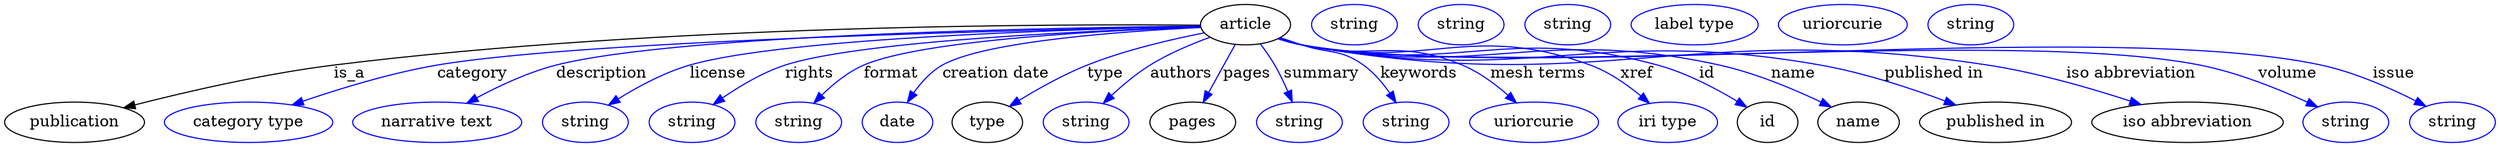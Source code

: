 digraph {
	graph [bb="0,0,1854.6,123"];
	node [label="\N"];
	article	 [height=0.5,
		label=article,
		pos="917.05,105",
		width=0.9027];
	publication	 [height=0.5,
		pos="50.046,18",
		width=1.3902];
	article -> publication	 [label=is_a,
		lp="255.05,61.5",
		pos="e,87.093,30.34 884.5,104.07 767.7,100.61 369.91,87.695 244.05,69 192.98,61.415 136,45.511 97.077,33.468"];
	category	 [color=blue,
		height=0.5,
		label="category type",
		pos="177.05,18",
		width=1.6249];
	article -> category	 [color=blue,
		label=category,
		lp="345.55,61.5",
		pos="e,210.57,32.794 884.54,104.22 776.65,101.45 431.09,91.028 322.05,69 286.83,61.887 248.55,48.151 220.17,36.725",
		style=solid];
	description	 [color=blue,
		height=0.5,
		label="narrative text",
		pos="311.05,18",
		width=1.6068];
	article -> description	 [color=blue,
		label=description,
		lp="439.55,61.5",
		pos="e,335.64,34.433 884.49,104.42 787.07,102.41 499.02,94.416 409.05,69 386.31,62.577 362.76,50.527 344.45,39.751",
		style=solid];
	license	 [color=blue,
		height=0.5,
		label=string,
		pos="417.05,18",
		width=0.84854];
	article -> license	 [color=blue,
		label=license,
		lp="527.05,61.5",
		pos="e,436.53,32.156 884.36,103.89 800.29,100.77 578.2,90.649 508.05,69 485.5,62.042 462.33,48.957 445.01,37.783",
		style=solid];
	rights	 [color=blue,
		height=0.5,
		label=string,
		pos="496.05,18",
		width=0.84854];
	article -> rights	 [color=blue,
		label=rights,
		lp="597.55,61.5",
		pos="e,514.7,32.288 884.48,103.27 811.66,99.109 637.69,87.511 582.05,69 560.92,61.972 539.38,49.186 523.14,38.175",
		style=solid];
	format	 [color=blue,
		height=0.5,
		label=string,
		pos="575.05,18",
		width=0.84854];
	article -> format	 [color=blue,
		label=format,
		lp="661.55,61.5",
		pos="e,590.87,33.652 884.68,102.81 821.97,98.243 686.25,86.613 643.05,69 626.68,62.329 610.74,50.737 598.42,40.289",
		style=solid];
	"creation date"	 [color=blue,
		height=0.5,
		label=date,
		pos="651.05,18",
		width=0.75];
	article -> "creation date"	 [color=blue,
		label="creation date",
		lp="740.05,61.5",
		pos="e,663.47,33.986 884.72,101.83 833.43,96.412 736.03,84.45 705.05,69 691.93,62.462 679.82,51.681 670.41,41.711",
		style=solid];
	type	 [height=0.5,
		pos="723.05,18",
		width=0.75];
	article -> type	 [color=blue,
		label=type,
		lp="819.05,61.5",
		pos="e,741.71,31.048 887.4,97.298 864.85,90.967 833.34,81.088 807.05,69 787.17,59.859 766.12,47.077 750.07,36.597",
		style=solid];
	authors	 [color=blue,
		height=0.5,
		label=string,
		pos="799.05,18",
		width=0.84854];
	article -> authors	 [color=blue,
		label=authors,
		lp="872.05,61.5",
		pos="e,813.85,34.313 892.36,93.26 879.81,86.821 864.6,78.271 852.05,69 841.13,60.941 830.15,50.787 821.03,41.664",
		style=solid];
	pages	 [height=0.5,
		pos="878.05,18",
		width=0.84854];
	article -> pages	 [color=blue,
		label=pages,
		lp="915.55,61.5",
		pos="e,885.93,35.58 909.15,87.394 903.71,75.248 896.37,58.867 890.18,45.071",
		style=solid];
	summary	 [color=blue,
		height=0.5,
		label=string,
		pos="957.05,18",
		width=0.84854];
	article -> summary	 [color=blue,
		label=summary,
		lp="968.05,61.5",
		pos="e,949.75,35.575 926.03,87.518 928.98,81.665 932.22,75.082 935.05,69 938.65,61.254 942.39,52.762 945.75,44.967",
		style=solid];
	keywords	 [color=blue,
		height=0.5,
		label=string,
		pos="1036,18",
		width=0.84854];
	article -> keywords	 [color=blue,
		label=keywords,
		lp="1039.5,61.5",
		pos="e,1026.3,35.414 942.86,93.617 966.35,83.249 997.45,69.477 998.05,69 1006.7,62.071 1014.4,52.723 1020.6,43.922",
		style=solid];
	"mesh terms"	 [color=blue,
		height=0.5,
		label=uriorcurie,
		pos="1130,18",
		width=1.2638];
	article -> "mesh terms"	 [color=blue,
		label="mesh terms",
		lp="1126,61.5",
		pos="e,1115,34.989 941.82,92.922 947.08,90.698 952.68,88.582 958.05,87 1006.4,72.751 1024.3,90.105 1070,69 1083.9,62.615 1097.1,52.11 \
1107.5,42.288",
		style=solid];
	xref	 [color=blue,
		height=0.5,
		label="iri type",
		pos="1230,18",
		width=1.011];
	article -> xref	 [color=blue,
		label=xref,
		lp="1200,61.5",
		pos="e,1213.8,34.38 941.3,92.808 946.7,90.534 952.47,88.428 958.05,87 1046.2,64.407 1077,101.55 1162,69 1178.3,62.766 1194.1,51.426 1206.3,\
41.02",
		style=solid];
	id	 [height=0.5,
		pos="1311,18",
		width=0.75];
	article -> id	 [color=blue,
		label=id,
		lp="1256.5,61.5",
		pos="e,1292.2,31.087 941.28,92.731 946.68,90.463 952.46,88.378 958.05,87 1069.2,59.582 1105,100.55 1215,69 1239.7,61.94 1265.2,48.022 \
1283.7,36.507",
		style=solid];
	name	 [height=0.5,
		pos="1387,18",
		width=0.84854];
	article -> name	 [color=blue,
		label=name,
		lp="1326.5,61.5",
		pos="e,1364.7,30.281 941.27,92.682 946.67,90.417 952.45,88.345 958.05,87 1091.4,54.934 1132.3,99.275 1266,69 1297.8,61.802 1331.9,46.729 \
1355.7,34.827",
		style=solid];
	"published in"	 [height=0.5,
		pos="1489,18",
		width=1.4985];
	article -> "published in"	 [color=blue,
		label="published in",
		lp="1432.5,61.5",
		pos="e,1456.9,32.579 941.26,92.631 946.66,90.369 952.44,88.312 958.05,87 1126.1,47.64 1176.7,102.36 1346,69 1381.2,62.074 1419.4,48.119 \
1447.4,36.554",
		style=solid];
	"iso abbreviation"	 [height=0.5,
		pos="1629,18",
		width=1.8776];
	article -> "iso abbreviation"	 [color=blue,
		label="iso abbreviation",
		lp="1572,61.5",
		pos="e,1591.9,33.146 941.24,92.584 946.65,90.324 952.44,88.28 958.05,87 1069,61.665 1357.9,88.571 1470,69 1508.7,62.255 1550.9,48.386 \
1582.1,36.811",
		style=solid];
	volume	 [color=blue,
		height=0.5,
		label=string,
		pos="1745,18",
		width=0.84854];
	article -> volume	 [color=blue,
		label=volume,
		lp="1691,61.5",
		pos="e,1722.4,30.344 941.24,92.55 946.64,90.293 952.43,88.258 958.05,87 1101.6,54.821 1475.7,97.774 1620,69 1653.1,62.406 1688.5,47.111 \
1713.2,34.98",
		style=solid];
	issue	 [color=blue,
		height=0.5,
		label=string,
		pos="1824,18",
		width=0.84854];
	article -> issue	 [color=blue,
		label=issue,
		lp="1771,61.5",
		pos="e,1803.1,31.146 941.23,92.535 946.64,90.279 952.43,88.248 958.05,87 1122.5,50.441 1552.1,107.82 1716,69 1744,62.384 1773.3,47.998 \
1794.3,36.187",
		style=solid];
	publication_type	 [color=blue,
		height=0.5,
		label=string,
		pos="998.05,105",
		width=0.84854];
	publication_pages	 [color=blue,
		height=0.5,
		label=string,
		pos="1077,105",
		width=0.84854];
	publication_id	 [color=blue,
		height=0.5,
		label=string,
		pos="1156,105",
		width=0.84854];
	publication_name	 [color=blue,
		height=0.5,
		label="label type",
		pos="1250,105",
		width=1.2638];
	"article_published in"	 [color=blue,
		height=0.5,
		label=uriorcurie,
		pos="1359,105",
		width=1.2638];
	"article_iso abbreviation"	 [color=blue,
		height=0.5,
		label=string,
		pos="1453,105",
		width=0.84854];
}
